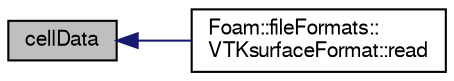 digraph "cellData"
{
  bgcolor="transparent";
  edge [fontname="FreeSans",fontsize="10",labelfontname="FreeSans",labelfontsize="10"];
  node [fontname="FreeSans",fontsize="10",shape=record];
  rankdir="LR";
  Node1 [label="cellData",height=0.2,width=0.4,color="black", fillcolor="grey75", style="filled" fontcolor="black"];
  Node1 -> Node2 [dir="back",color="midnightblue",fontsize="10",style="solid",fontname="FreeSans"];
  Node2 [label="Foam::fileFormats::\lVTKsurfaceFormat::read",height=0.2,width=0.4,color="black",URL="$a02744.html#a464ebd67acbdff0014d4dae69e3ec4be",tooltip="Read from file. "];
}

